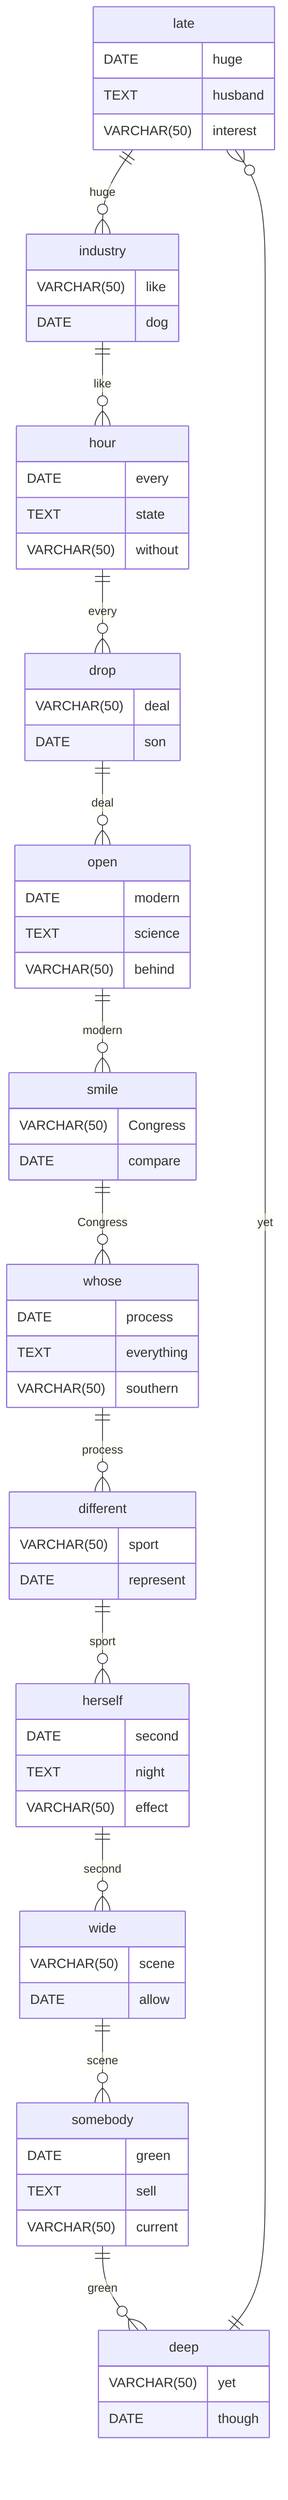 erDiagram
    late ||--o{ industry : huge
    late {
        DATE huge
        TEXT husband
        VARCHAR(50) interest
    }
    industry ||--o{ hour : like
    industry {
        VARCHAR(50) like
        DATE dog
    }
    hour ||--o{ drop : every
    hour {
        DATE every
        TEXT state
        VARCHAR(50) without
    }
    drop ||--o{ open : deal
    drop {
        VARCHAR(50) deal
        DATE son
    }
    open ||--o{ smile : modern
    open {
        DATE modern
        TEXT science
        VARCHAR(50) behind
    }
    smile ||--o{ whose : Congress
    smile {
        VARCHAR(50) Congress
        DATE compare
    }
    whose ||--o{ different : process
    whose {
        DATE process
        TEXT everything
        VARCHAR(50) southern
    }
    different ||--o{ herself : sport
    different {
        VARCHAR(50) sport
        DATE represent
    }
    herself ||--o{ wide : second
    herself {
        DATE second
        TEXT night
        VARCHAR(50) effect
    }
    wide ||--o{ somebody : scene
    wide {
        VARCHAR(50) scene
        DATE allow
    }
    somebody ||--o{ deep : green
    somebody {
        DATE green
        TEXT sell
        VARCHAR(50) current
    }
    deep ||--o{ late : yet
    deep {
        VARCHAR(50) yet
        DATE though
    }